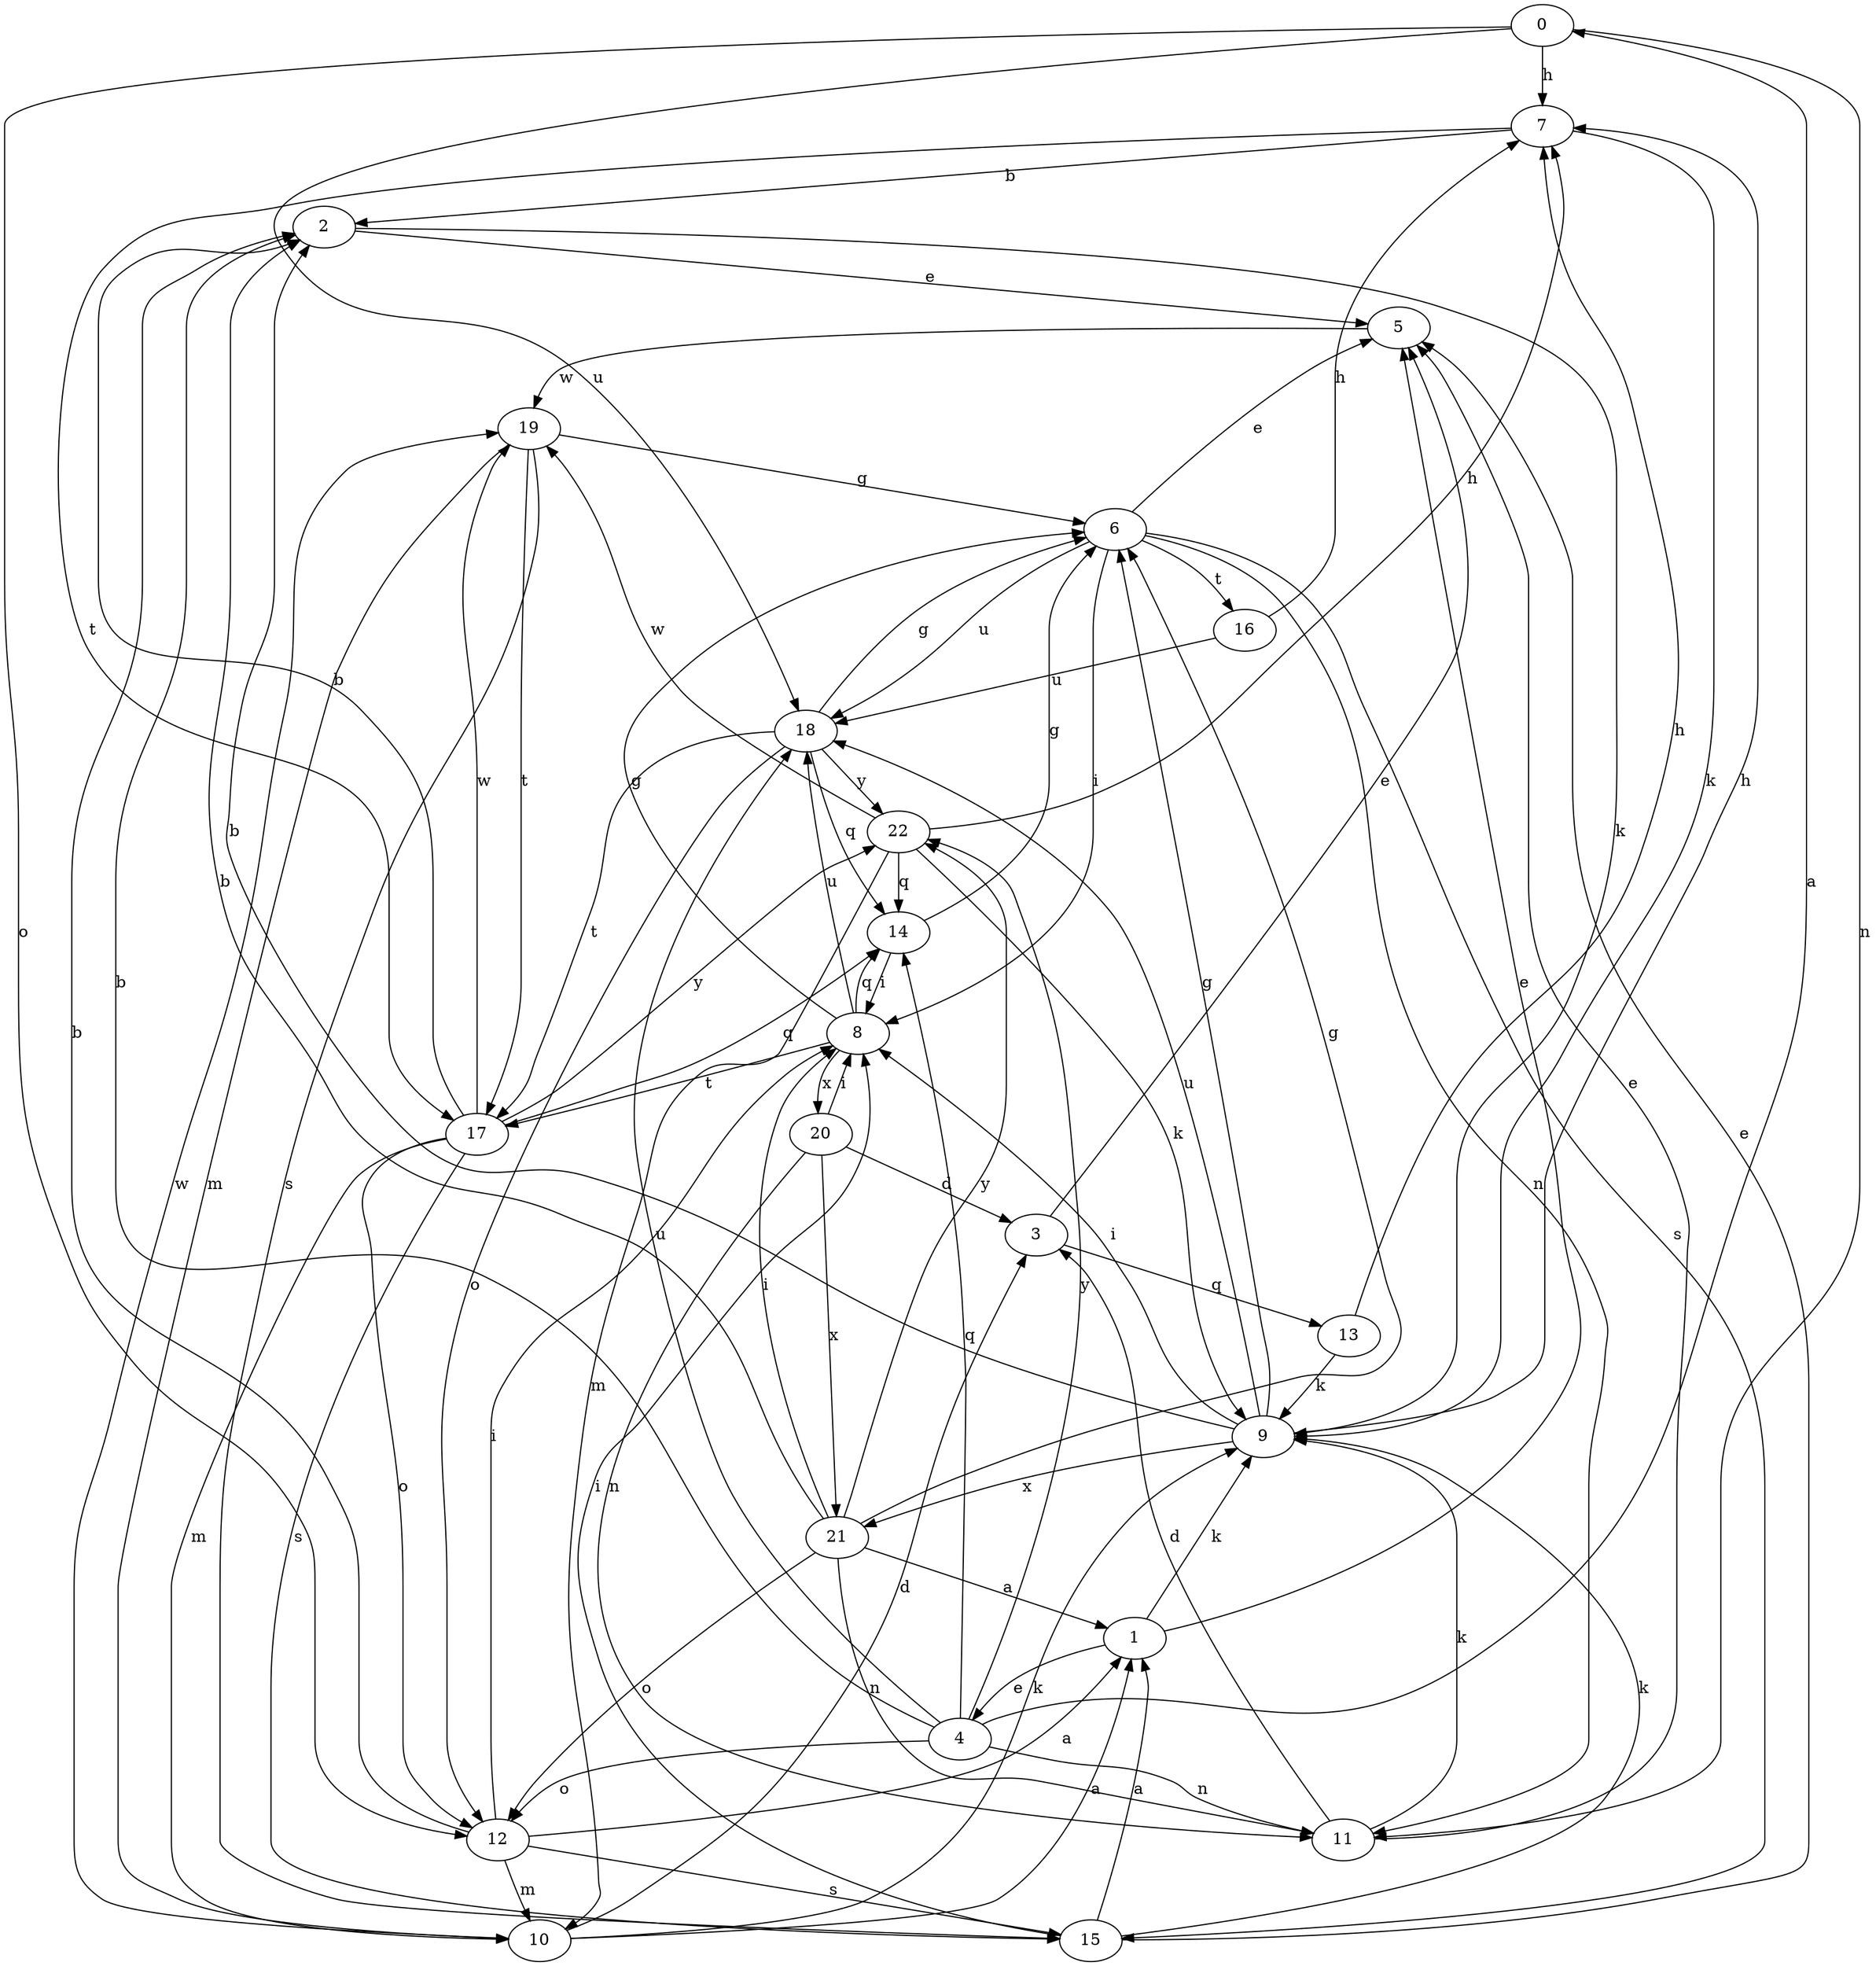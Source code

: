 strict digraph  {
0;
1;
2;
3;
4;
5;
6;
7;
8;
9;
10;
11;
12;
13;
14;
15;
16;
17;
18;
19;
20;
21;
22;
0 -> 7  [label=h];
0 -> 11  [label=n];
0 -> 12  [label=o];
0 -> 18  [label=u];
1 -> 4  [label=e];
1 -> 5  [label=e];
1 -> 9  [label=k];
2 -> 5  [label=e];
2 -> 9  [label=k];
3 -> 5  [label=e];
3 -> 13  [label=q];
4 -> 0  [label=a];
4 -> 2  [label=b];
4 -> 11  [label=n];
4 -> 12  [label=o];
4 -> 14  [label=q];
4 -> 18  [label=u];
4 -> 22  [label=y];
5 -> 19  [label=w];
6 -> 5  [label=e];
6 -> 8  [label=i];
6 -> 11  [label=n];
6 -> 15  [label=s];
6 -> 16  [label=t];
6 -> 18  [label=u];
7 -> 2  [label=b];
7 -> 9  [label=k];
7 -> 17  [label=t];
8 -> 6  [label=g];
8 -> 14  [label=q];
8 -> 17  [label=t];
8 -> 18  [label=u];
8 -> 20  [label=x];
9 -> 2  [label=b];
9 -> 6  [label=g];
9 -> 7  [label=h];
9 -> 8  [label=i];
9 -> 18  [label=u];
9 -> 21  [label=x];
10 -> 1  [label=a];
10 -> 3  [label=d];
10 -> 9  [label=k];
10 -> 19  [label=w];
11 -> 3  [label=d];
11 -> 5  [label=e];
11 -> 9  [label=k];
12 -> 1  [label=a];
12 -> 2  [label=b];
12 -> 8  [label=i];
12 -> 10  [label=m];
12 -> 15  [label=s];
13 -> 7  [label=h];
13 -> 9  [label=k];
14 -> 6  [label=g];
14 -> 8  [label=i];
15 -> 1  [label=a];
15 -> 5  [label=e];
15 -> 8  [label=i];
15 -> 9  [label=k];
16 -> 7  [label=h];
16 -> 18  [label=u];
17 -> 2  [label=b];
17 -> 10  [label=m];
17 -> 12  [label=o];
17 -> 14  [label=q];
17 -> 15  [label=s];
17 -> 19  [label=w];
17 -> 22  [label=y];
18 -> 6  [label=g];
18 -> 12  [label=o];
18 -> 14  [label=q];
18 -> 17  [label=t];
18 -> 22  [label=y];
19 -> 6  [label=g];
19 -> 10  [label=m];
19 -> 15  [label=s];
19 -> 17  [label=t];
20 -> 3  [label=d];
20 -> 8  [label=i];
20 -> 11  [label=n];
20 -> 21  [label=x];
21 -> 1  [label=a];
21 -> 2  [label=b];
21 -> 6  [label=g];
21 -> 8  [label=i];
21 -> 11  [label=n];
21 -> 12  [label=o];
21 -> 22  [label=y];
22 -> 7  [label=h];
22 -> 9  [label=k];
22 -> 10  [label=m];
22 -> 14  [label=q];
22 -> 19  [label=w];
}
